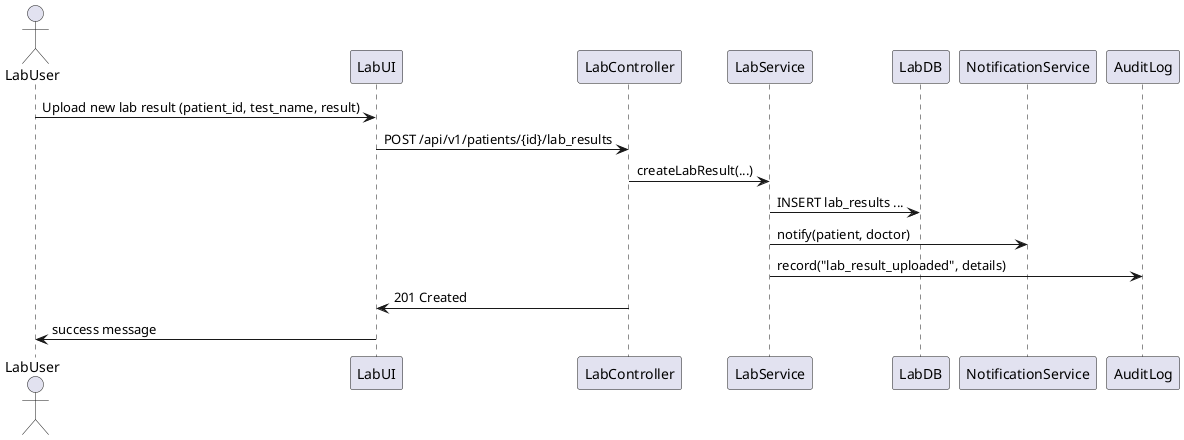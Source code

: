 @startuml Seq_LabUpload
actor LabUser
participant LabUI
participant LabController
participant LabService
participant LabDB
participant NotificationService
participant AuditLog

LabUser -> LabUI: Upload new lab result (patient_id, test_name, result)
LabUI -> LabController: POST /api/v1/patients/{id}/lab_results
LabController -> LabService: createLabResult(...)
LabService -> LabDB: INSERT lab_results ...
LabService -> NotificationService: notify(patient, doctor)
LabService -> AuditLog: record("lab_result_uploaded", details)
LabController -> LabUI: 201 Created
LabUI -> LabUser: success message
@enduml
